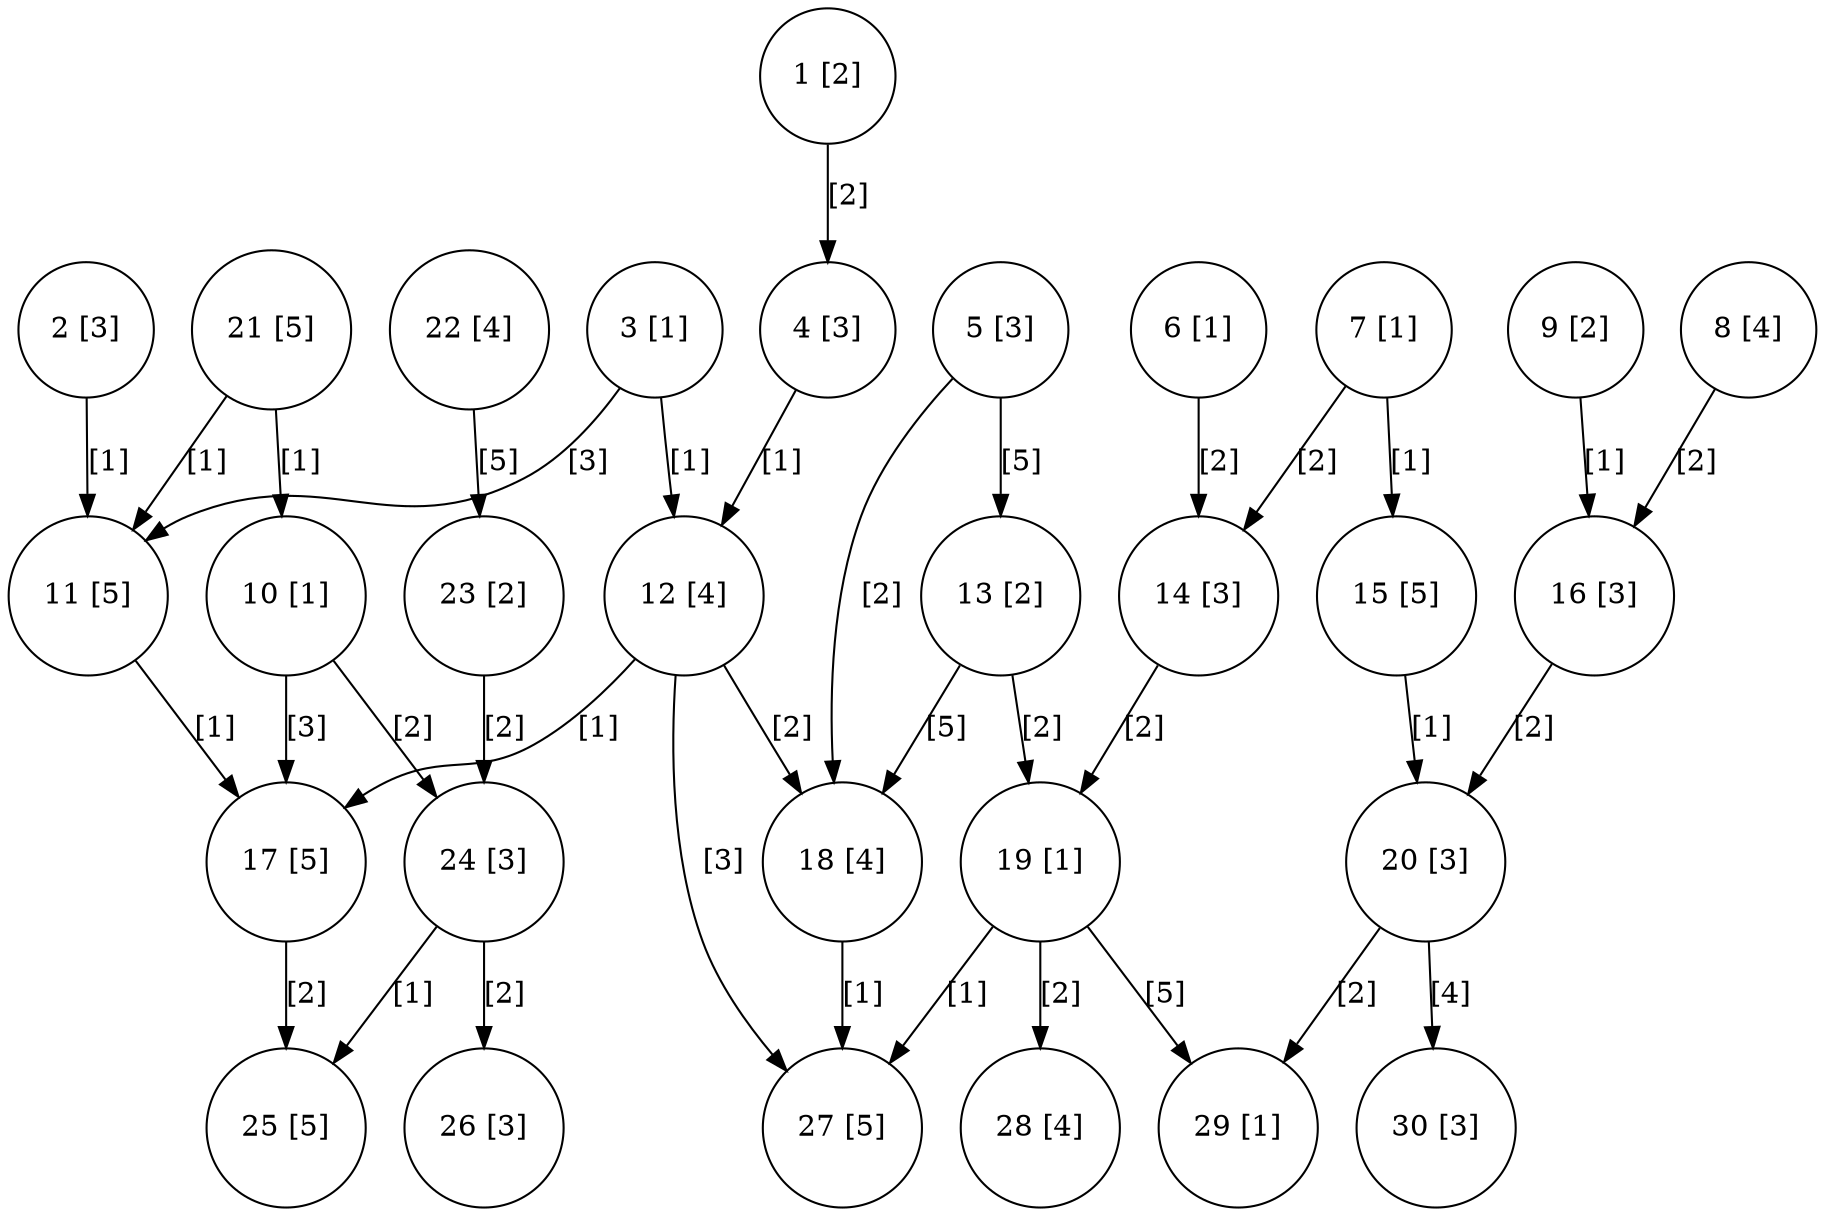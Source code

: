 digraph {
    1 [shape=circle; label="1 [2]"]
    2 [shape=circle; label="2 [3]"]
    3 [shape=circle; label="3 [1]"]
    4 [shape=circle; label="4 [3]"]
    5 [shape=circle; label="5 [3]"]
    6 [shape=circle; label="6 [1]"]
    7 [shape=circle; label="7 [1]"]
    8 [shape=circle; label="8 [4]"]
    9 [shape=circle; label="9 [2]"]
    10 [shape=circle; label="10 [1]"]
    11 [shape=circle; label="11 [5]"]
    12 [shape=circle; label="12 [4]"]
    13 [shape=circle; label="13 [2]"]
    14 [shape=circle; label="14 [3]"]
    15 [shape=circle; label="15 [5]"]
    16 [shape=circle; label="16 [3]"]
    17 [shape=circle; label="17 [5]"]
    18 [shape=circle; label="18 [4]"]
    19 [shape=circle; label="19 [1]"]
    20 [shape=circle; label="20 [3]"]
    21 [shape=circle; label="21 [5]"]
    22 [shape=circle; label="22 [4]"]
    23 [shape=circle; label="23 [2]"]
    24 [shape=circle; label="24 [3]"]
    25 [shape=circle; label="25 [5]"]
    26 [shape=circle; label="26 [3]"]
    27 [shape=circle; label="27 [5]"]
    28 [shape=circle; label="28 [4]"]
    29 [shape=circle; label="29 [1]"]
    30 [shape=circle; label="30 [3]"]

    1 -> 4 [ label = "[2]" ];
    2 -> 11 [ label = "[1]" ];
    3 -> 11 [ label = "[3]" ];
    3 -> 12 [ label = "[1]" ];
    4 -> 12 [ label = "[1]" ];
    5 -> 18 [ label = "[2]" ];
    5 -> 13 [ label = "[5]" ];
    6 -> 14 [ label = "[2]" ];
    7 -> 14 [ label = "[2]" ];
    7 -> 15 [ label = "[1]" ];
    8 -> 16 [ label = "[2]" ];
    9 -> 16 [ label = "[1]" ];
    10 -> 17 [ label = "[3]" ];
    11 -> 17 [ label = "[1]" ];
    12 -> 17 [ label = "[1]" ];
    12 -> 18 [ label = "[2]" ];
    13 -> 18 [ label = "[5]" ];
    13 -> 19 [ label = "[2]" ];
    14 -> 19 [ label = "[2]" ];
    15 -> 20 [ label = "[1]" ];
    16 -> 20 [ label = "[2]" ];

    21 -> 10 [ label = "[1]" ];
    21 -> 11 [ label = "[1]" ];
    22 -> 23 [ label = "[5]" ];
    23 -> 24 [ label = "[2]" ];
    10 -> 24 [ label = "[2]" ];
    24 -> 25 [ label = "[1]" ];
    17 -> 25 [ label = "[2]" ];
    24 -> 26 [ label = "[2]" ];
    12 -> 27 [ label = "[3]" ];
    18 -> 27 [ label = "[1]" ];
    19 -> 27 [ label = "[1]" ];
    19 -> 28 [ label = "[2]" ];
    19 -> 29 [ label = "[5]" ];
    20 -> 29 [ label = "[2]" ];
    20 -> 30 [ label = "[4]" ];
}